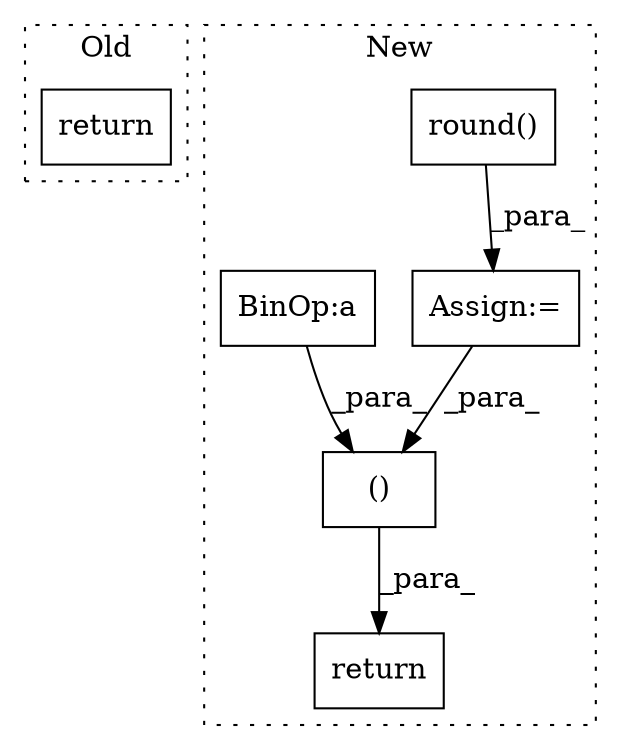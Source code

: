 digraph G {
subgraph cluster0 {
1 [label="return" a="93" s="3127" l="7" shape="box"];
label = "Old";
style="dotted";
}
subgraph cluster1 {
2 [label="round()" a="75" s="3188" l="16" shape="box"];
3 [label="return" a="93" s="3285" l="7" shape="box"];
4 [label="Assign:=" a="68" s="3185" l="3" shape="box"];
5 [label="()" a="54" s="3294" l="50" shape="box"];
6 [label="BinOp:a" a="82" s="3240" l="3" shape="box"];
label = "New";
style="dotted";
}
2 -> 4 [label="_para_"];
4 -> 5 [label="_para_"];
5 -> 3 [label="_para_"];
6 -> 5 [label="_para_"];
}